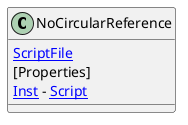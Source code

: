 ﻿@startuml

class NoCircularReference  {
    [[vscode://file/{ProjectDirectory}TestCases/NoCircularReference/NoCircularReference.cs ScriptFile]]
    [Properties]
    [[vscode://file/{ProjectDirectory}TestCases/NoCircularReference/NoCircularReference.cs:9 Inst]] - [[vscode://file/{ProjectDirectory}TestCases/NoCircularReference/NoCircularReference.cs Script]]
}

@enduml